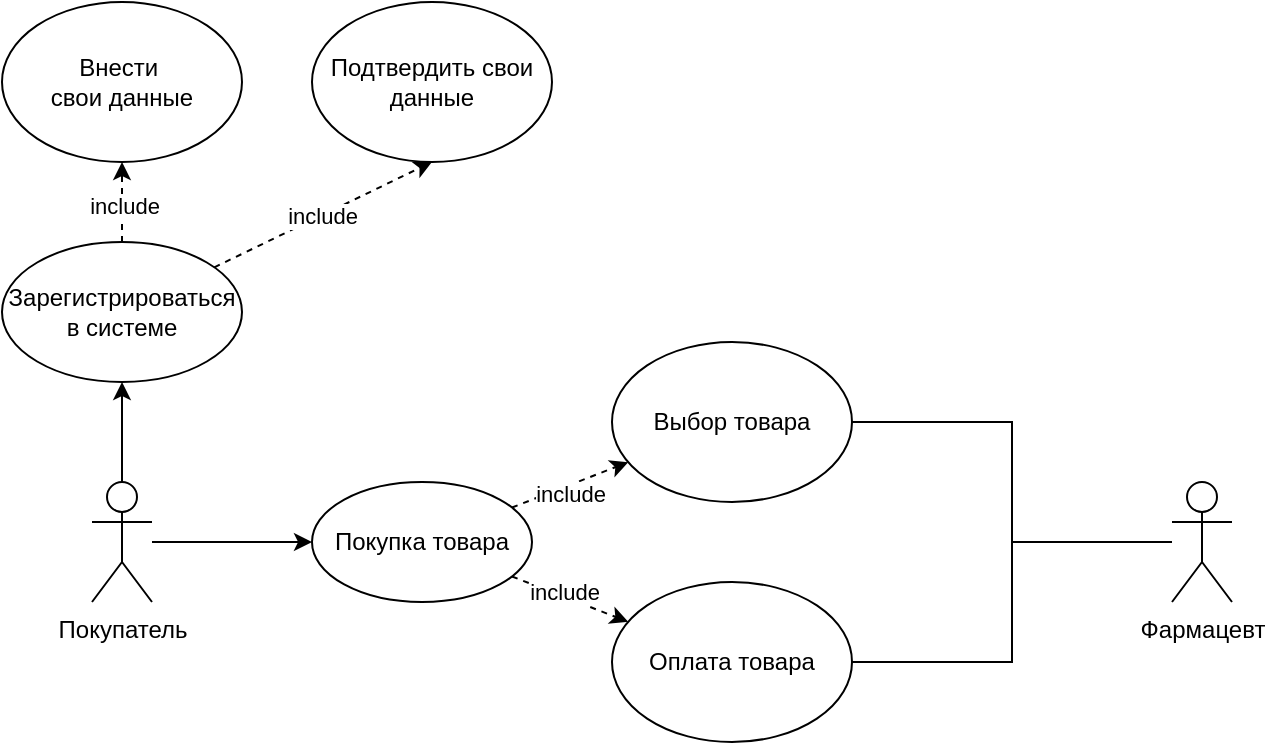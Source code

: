 <mxfile version="26.0.14">
  <diagram name="Страница — 1" id="0v4njpWvZapU3_PunO_U">
    <mxGraphModel dx="1728" dy="915" grid="1" gridSize="10" guides="1" tooltips="1" connect="1" arrows="1" fold="1" page="1" pageScale="1" pageWidth="827" pageHeight="1169" math="0" shadow="0">
      <root>
        <mxCell id="0" />
        <mxCell id="1" parent="0" />
        <mxCell id="EHqorV340Nmj9FqR5h-e-4" style="edgeStyle=orthogonalEdgeStyle;rounded=0;orthogonalLoop=1;jettySize=auto;html=1;entryX=0.5;entryY=1;entryDx=0;entryDy=0;" edge="1" parent="1" source="EHqorV340Nmj9FqR5h-e-1" target="EHqorV340Nmj9FqR5h-e-3">
          <mxGeometry relative="1" as="geometry" />
        </mxCell>
        <mxCell id="EHqorV340Nmj9FqR5h-e-20" style="edgeStyle=orthogonalEdgeStyle;rounded=0;orthogonalLoop=1;jettySize=auto;html=1;" edge="1" parent="1" source="EHqorV340Nmj9FqR5h-e-1" target="EHqorV340Nmj9FqR5h-e-11">
          <mxGeometry relative="1" as="geometry" />
        </mxCell>
        <mxCell id="EHqorV340Nmj9FqR5h-e-1" value="Покупатель" style="shape=umlActor;verticalLabelPosition=bottom;verticalAlign=top;html=1;outlineConnect=0;" vertex="1" parent="1">
          <mxGeometry x="140" y="420" width="30" height="60" as="geometry" />
        </mxCell>
        <mxCell id="EHqorV340Nmj9FqR5h-e-6" style="edgeStyle=orthogonalEdgeStyle;rounded=0;orthogonalLoop=1;jettySize=auto;html=1;entryX=0.5;entryY=1;entryDx=0;entryDy=0;dashed=1;" edge="1" parent="1" source="EHqorV340Nmj9FqR5h-e-3" target="EHqorV340Nmj9FqR5h-e-5">
          <mxGeometry relative="1" as="geometry" />
        </mxCell>
        <mxCell id="EHqorV340Nmj9FqR5h-e-7" value="include" style="edgeLabel;html=1;align=center;verticalAlign=middle;resizable=0;points=[];" vertex="1" connectable="0" parent="EHqorV340Nmj9FqR5h-e-6">
          <mxGeometry x="-0.083" y="-1" relative="1" as="geometry">
            <mxPoint as="offset" />
          </mxGeometry>
        </mxCell>
        <mxCell id="EHqorV340Nmj9FqR5h-e-9" style="rounded=0;orthogonalLoop=1;jettySize=auto;html=1;entryX=0.5;entryY=1;entryDx=0;entryDy=0;dashed=1;" edge="1" parent="1" source="EHqorV340Nmj9FqR5h-e-3" target="EHqorV340Nmj9FqR5h-e-8">
          <mxGeometry relative="1" as="geometry" />
        </mxCell>
        <mxCell id="EHqorV340Nmj9FqR5h-e-10" value="include" style="edgeLabel;html=1;align=center;verticalAlign=middle;resizable=0;points=[];" vertex="1" connectable="0" parent="EHqorV340Nmj9FqR5h-e-9">
          <mxGeometry x="-0.017" relative="1" as="geometry">
            <mxPoint as="offset" />
          </mxGeometry>
        </mxCell>
        <mxCell id="EHqorV340Nmj9FqR5h-e-3" value="Зарегистрироваться в системе" style="ellipse;whiteSpace=wrap;html=1;" vertex="1" parent="1">
          <mxGeometry x="95" y="300" width="120" height="70" as="geometry" />
        </mxCell>
        <mxCell id="EHqorV340Nmj9FqR5h-e-5" value="Внести&amp;nbsp;&lt;div&gt;свои данные&lt;/div&gt;" style="ellipse;whiteSpace=wrap;html=1;" vertex="1" parent="1">
          <mxGeometry x="95" y="180" width="120" height="80" as="geometry" />
        </mxCell>
        <mxCell id="EHqorV340Nmj9FqR5h-e-8" value="Подтвердить свои данные" style="ellipse;whiteSpace=wrap;html=1;" vertex="1" parent="1">
          <mxGeometry x="250" y="180" width="120" height="80" as="geometry" />
        </mxCell>
        <mxCell id="EHqorV340Nmj9FqR5h-e-16" style="rounded=0;orthogonalLoop=1;jettySize=auto;html=1;dashed=1;" edge="1" parent="1" source="EHqorV340Nmj9FqR5h-e-11" target="EHqorV340Nmj9FqR5h-e-13">
          <mxGeometry relative="1" as="geometry" />
        </mxCell>
        <mxCell id="EHqorV340Nmj9FqR5h-e-19" value="include" style="edgeLabel;html=1;align=center;verticalAlign=middle;resizable=0;points=[];" vertex="1" connectable="0" parent="EHqorV340Nmj9FqR5h-e-16">
          <mxGeometry x="-0.153" y="2" relative="1" as="geometry">
            <mxPoint as="offset" />
          </mxGeometry>
        </mxCell>
        <mxCell id="EHqorV340Nmj9FqR5h-e-17" style="rounded=0;orthogonalLoop=1;jettySize=auto;html=1;dashed=1;" edge="1" parent="1" source="EHqorV340Nmj9FqR5h-e-11" target="EHqorV340Nmj9FqR5h-e-12">
          <mxGeometry relative="1" as="geometry" />
        </mxCell>
        <mxCell id="EHqorV340Nmj9FqR5h-e-18" value="include" style="edgeLabel;html=1;align=center;verticalAlign=middle;resizable=0;points=[];" vertex="1" connectable="0" parent="EHqorV340Nmj9FqR5h-e-17">
          <mxGeometry x="-0.064" y="-4" relative="1" as="geometry">
            <mxPoint as="offset" />
          </mxGeometry>
        </mxCell>
        <mxCell id="EHqorV340Nmj9FqR5h-e-11" value="Покупка товара" style="ellipse;whiteSpace=wrap;html=1;" vertex="1" parent="1">
          <mxGeometry x="250" y="420" width="110" height="60" as="geometry" />
        </mxCell>
        <mxCell id="EHqorV340Nmj9FqR5h-e-22" style="edgeStyle=orthogonalEdgeStyle;rounded=0;orthogonalLoop=1;jettySize=auto;html=1;endArrow=none;startFill=0;" edge="1" parent="1" source="EHqorV340Nmj9FqR5h-e-12" target="EHqorV340Nmj9FqR5h-e-21">
          <mxGeometry relative="1" as="geometry" />
        </mxCell>
        <mxCell id="EHqorV340Nmj9FqR5h-e-12" value="Выбор товара" style="ellipse;whiteSpace=wrap;html=1;" vertex="1" parent="1">
          <mxGeometry x="400" y="350" width="120" height="80" as="geometry" />
        </mxCell>
        <mxCell id="EHqorV340Nmj9FqR5h-e-23" style="edgeStyle=orthogonalEdgeStyle;rounded=0;orthogonalLoop=1;jettySize=auto;html=1;endArrow=none;startFill=0;" edge="1" parent="1" source="EHqorV340Nmj9FqR5h-e-13" target="EHqorV340Nmj9FqR5h-e-21">
          <mxGeometry relative="1" as="geometry" />
        </mxCell>
        <mxCell id="EHqorV340Nmj9FqR5h-e-13" value="Оплата товара" style="ellipse;whiteSpace=wrap;html=1;" vertex="1" parent="1">
          <mxGeometry x="400" y="470" width="120" height="80" as="geometry" />
        </mxCell>
        <mxCell id="EHqorV340Nmj9FqR5h-e-21" value="Фармацевт" style="shape=umlActor;verticalLabelPosition=bottom;verticalAlign=top;html=1;outlineConnect=0;" vertex="1" parent="1">
          <mxGeometry x="680" y="420" width="30" height="60" as="geometry" />
        </mxCell>
      </root>
    </mxGraphModel>
  </diagram>
</mxfile>
